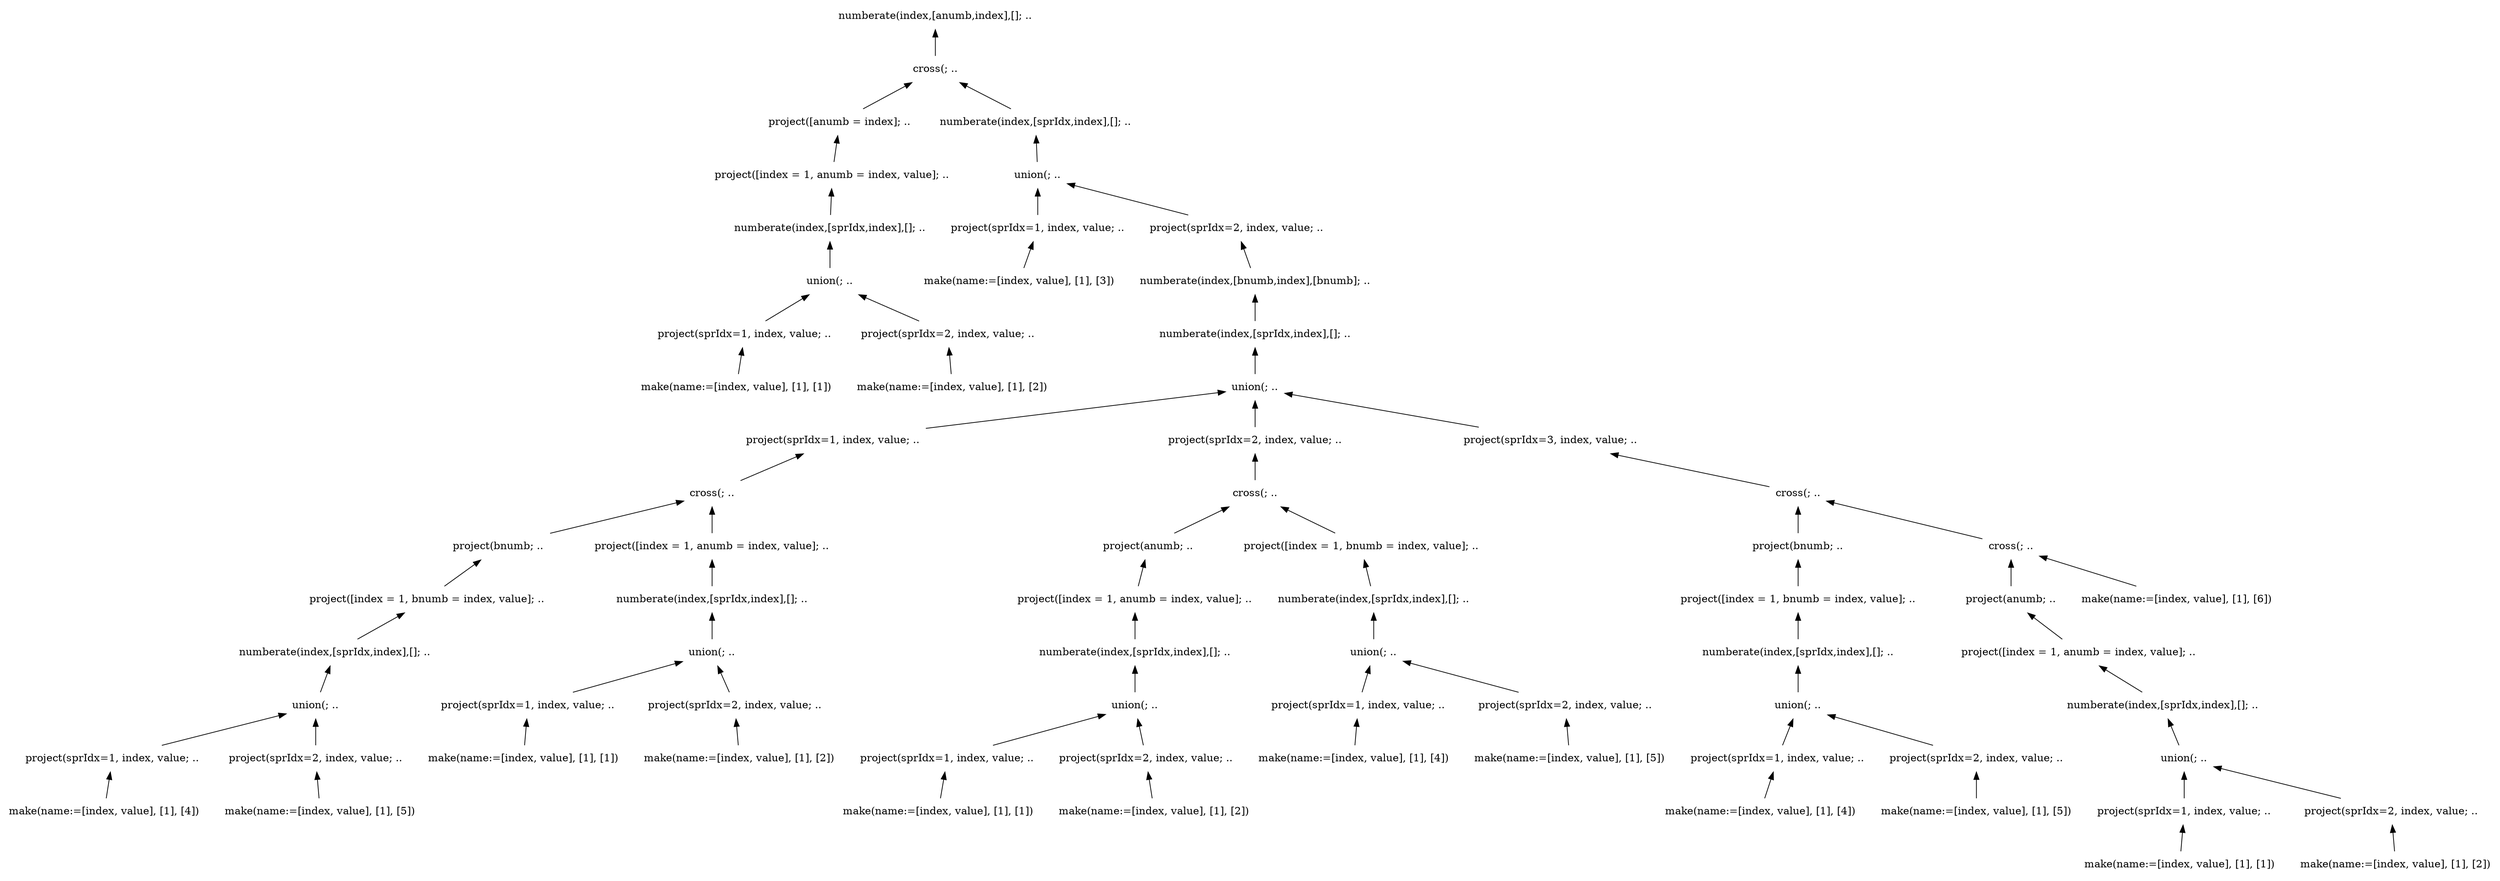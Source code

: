 digraph AST {
edge [color=black, dir=both, weight=1, fontcolor=black, arrowhead=none, arrowtail=normal]
node [shape=plaintext]
numberate1 [label="numberate(index,[anumb,index],[]; .."]
  numberate1 -> cross2
cross2 [label="cross(; .."]
    cross2 -> project3
project3 [label="project([anumb = index]; .."]
      project3 -> project4
project4 [label="project([index = 1, anumb = index, value]; .."]
        project4 -> numberate5
numberate5 [label="numberate(index,[sprIdx,index],[]; .."]
          numberate5 -> union6
union6 [label="union(; .."]
            union6 -> project7
project7 [label="project(sprIdx=1, index, value; .."]
              project7 -> make8
make8 [label="make(name:=[index, value], [1], [1])"]
              union6 -> project9
project9 [label="project(sprIdx=2, index, value; .."]
                project9 -> make10
make10 [label="make(name:=[index, value], [1], [2])"]
      cross2 -> numberate11
numberate11 [label="numberate(index,[sprIdx,index],[]; .."]
        numberate11 -> union12
union12 [label="union(; .."]
          union12 -> project13
project13 [label="project(sprIdx=1, index, value; .."]
            project13 -> make14
make14 [label="make(name:=[index, value], [1], [3])"]
            union12 -> project15
project15 [label="project(sprIdx=2, index, value; .."]
              project15 -> numberate16
numberate16 [label="numberate(index,[bnumb,index],[bnumb]; .."]
                numberate16 -> numberate17
numberate17 [label="numberate(index,[sprIdx,index],[]; .."]
                  numberate17 -> union18
union18 [label="union(; .."]
                    union18 -> project19
project19 [label="project(sprIdx=1, index, value; .."]
                      project19 -> cross20
cross20 [label="cross(; .."]
                        cross20 -> project21
project21 [label="project(bnumb; .."]
                          project21 -> project22
project22 [label="project([index = 1, bnumb = index, value]; .."]
                            project22 -> numberate23
numberate23 [label="numberate(index,[sprIdx,index],[]; .."]
                              numberate23 -> union24
union24 [label="union(; .."]
                                union24 -> project25
project25 [label="project(sprIdx=1, index, value; .."]
                                  project25 -> make26
make26 [label="make(name:=[index, value], [1], [4])"]
                                  union24 -> project27
project27 [label="project(sprIdx=2, index, value; .."]
                                    project27 -> make28
make28 [label="make(name:=[index, value], [1], [5])"]
                          cross20 -> project29
project29 [label="project([index = 1, anumb = index, value]; .."]
                            project29 -> numberate30
numberate30 [label="numberate(index,[sprIdx,index],[]; .."]
                              numberate30 -> union31
union31 [label="union(; .."]
                                union31 -> project32
project32 [label="project(sprIdx=1, index, value; .."]
                                  project32 -> make33
make33 [label="make(name:=[index, value], [1], [1])"]
                                  union31 -> project34
project34 [label="project(sprIdx=2, index, value; .."]
                                    project34 -> make35
make35 [label="make(name:=[index, value], [1], [2])"]
                      union18 -> project36
project36 [label="project(sprIdx=2, index, value; .."]
                        project36 -> cross37
cross37 [label="cross(; .."]
                          cross37 -> project38
project38 [label="project(anumb; .."]
                            project38 -> project39
project39 [label="project([index = 1, anumb = index, value]; .."]
                              project39 -> numberate40
numberate40 [label="numberate(index,[sprIdx,index],[]; .."]
                                numberate40 -> union41
union41 [label="union(; .."]
                                  union41 -> project42
project42 [label="project(sprIdx=1, index, value; .."]
                                    project42 -> make43
make43 [label="make(name:=[index, value], [1], [1])"]
                                    union41 -> project44
project44 [label="project(sprIdx=2, index, value; .."]
                                      project44 -> make45
make45 [label="make(name:=[index, value], [1], [2])"]
                            cross37 -> project46
project46 [label="project([index = 1, bnumb = index, value]; .."]
                              project46 -> numberate47
numberate47 [label="numberate(index,[sprIdx,index],[]; .."]
                                numberate47 -> union48
union48 [label="union(; .."]
                                  union48 -> project49
project49 [label="project(sprIdx=1, index, value; .."]
                                    project49 -> make50
make50 [label="make(name:=[index, value], [1], [4])"]
                                    union48 -> project51
project51 [label="project(sprIdx=2, index, value; .."]
                                      project51 -> make52
make52 [label="make(name:=[index, value], [1], [5])"]
                        union18 -> project53
project53 [label="project(sprIdx=3, index, value; .."]
                          project53 -> cross54
cross54 [label="cross(; .."]
                            cross54 -> project55
project55 [label="project(bnumb; .."]
                              project55 -> project56
project56 [label="project([index = 1, bnumb = index, value]; .."]
                                project56 -> numberate57
numberate57 [label="numberate(index,[sprIdx,index],[]; .."]
                                  numberate57 -> union58
union58 [label="union(; .."]
                                    union58 -> project59
project59 [label="project(sprIdx=1, index, value; .."]
                                      project59 -> make60
make60 [label="make(name:=[index, value], [1], [4])"]
                                      union58 -> project61
project61 [label="project(sprIdx=2, index, value; .."]
                                        project61 -> make62
make62 [label="make(name:=[index, value], [1], [5])"]
                              cross54 -> cross63
cross63 [label="cross(; .."]
                                cross63 -> project64
project64 [label="project(anumb; .."]
                                  project64 -> project65
project65 [label="project([index = 1, anumb = index, value]; .."]
                                    project65 -> numberate66
numberate66 [label="numberate(index,[sprIdx,index],[]; .."]
                                      numberate66 -> union67
union67 [label="union(; .."]
                                        union67 -> project68
project68 [label="project(sprIdx=1, index, value; .."]
                                          project68 -> make69
make69 [label="make(name:=[index, value], [1], [1])"]
                                          union67 -> project70
project70 [label="project(sprIdx=2, index, value; .."]
                                            project70 -> make71
make71 [label="make(name:=[index, value], [1], [2])"]
                                  cross63 -> make72
make72 [label="make(name:=[index, value], [1], [6])"]

}